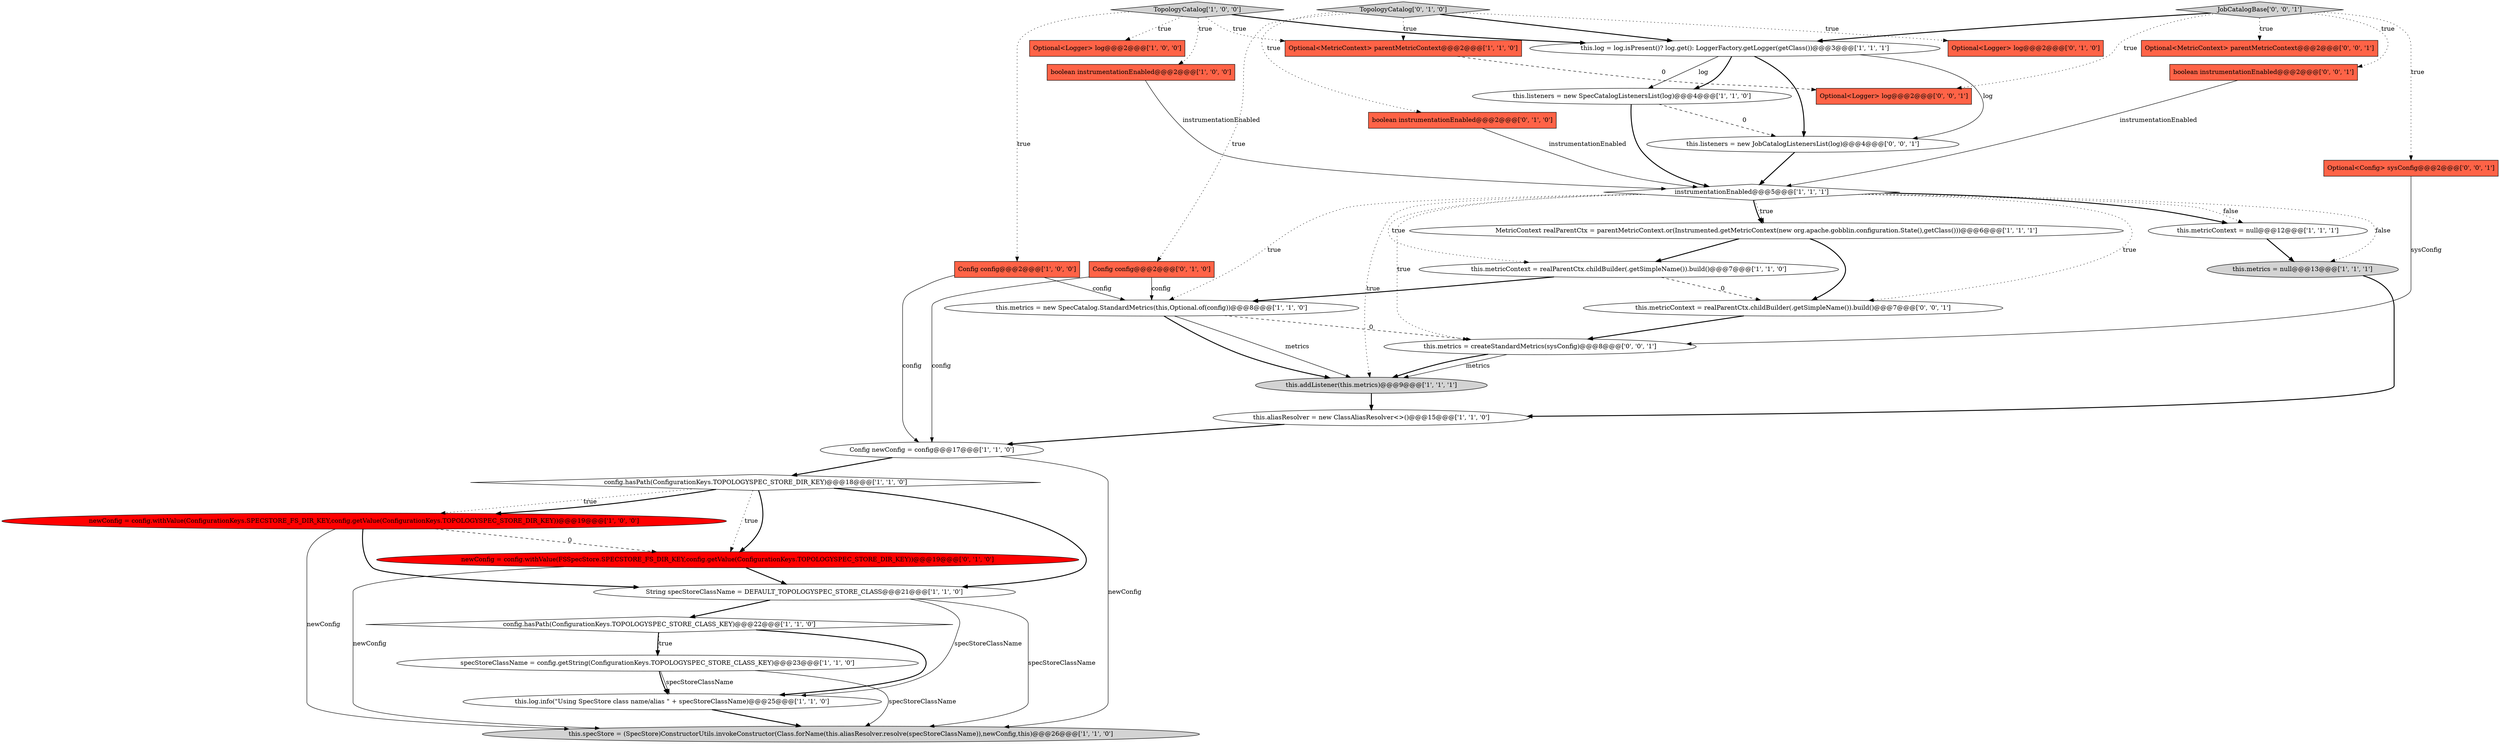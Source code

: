 digraph {
19 [style = filled, label = "this.metricContext = null@@@12@@@['1', '1', '1']", fillcolor = white, shape = ellipse image = "AAA0AAABBB1BBB"];
29 [style = filled, label = "this.metrics = createStandardMetrics(sysConfig)@@@8@@@['0', '0', '1']", fillcolor = white, shape = ellipse image = "AAA0AAABBB3BBB"];
23 [style = filled, label = "newConfig = config.withValue(FSSpecStore.SPECSTORE_FS_DIR_KEY,config.getValue(ConfigurationKeys.TOPOLOGYSPEC_STORE_DIR_KEY))@@@19@@@['0', '1', '0']", fillcolor = red, shape = ellipse image = "AAA1AAABBB2BBB"];
16 [style = filled, label = "this.log = log.isPresent()? log.get(): LoggerFactory.getLogger(getClass())@@@3@@@['1', '1', '1']", fillcolor = white, shape = ellipse image = "AAA0AAABBB1BBB"];
30 [style = filled, label = "Optional<MetricContext> parentMetricContext@@@2@@@['0', '0', '1']", fillcolor = tomato, shape = box image = "AAA0AAABBB3BBB"];
6 [style = filled, label = "Config config@@@2@@@['1', '0', '0']", fillcolor = tomato, shape = box image = "AAA0AAABBB1BBB"];
35 [style = filled, label = "this.metricContext = realParentCtx.childBuilder(.getSimpleName()).build()@@@7@@@['0', '0', '1']", fillcolor = white, shape = ellipse image = "AAA0AAABBB3BBB"];
21 [style = filled, label = "Optional<MetricContext> parentMetricContext@@@2@@@['1', '1', '0']", fillcolor = tomato, shape = box image = "AAA0AAABBB1BBB"];
34 [style = filled, label = "this.listeners = new JobCatalogListenersList(log)@@@4@@@['0', '0', '1']", fillcolor = white, shape = ellipse image = "AAA0AAABBB3BBB"];
5 [style = filled, label = "this.specStore = (SpecStore)ConstructorUtils.invokeConstructor(Class.forName(this.aliasResolver.resolve(specStoreClassName)),newConfig,this)@@@26@@@['1', '1', '0']", fillcolor = lightgray, shape = ellipse image = "AAA0AAABBB1BBB"];
28 [style = filled, label = "boolean instrumentationEnabled@@@2@@@['0', '0', '1']", fillcolor = tomato, shape = box image = "AAA0AAABBB3BBB"];
8 [style = filled, label = "config.hasPath(ConfigurationKeys.TOPOLOGYSPEC_STORE_CLASS_KEY)@@@22@@@['1', '1', '0']", fillcolor = white, shape = diamond image = "AAA0AAABBB1BBB"];
20 [style = filled, label = "Config newConfig = config@@@17@@@['1', '1', '0']", fillcolor = white, shape = ellipse image = "AAA0AAABBB1BBB"];
33 [style = filled, label = "JobCatalogBase['0', '0', '1']", fillcolor = lightgray, shape = diamond image = "AAA0AAABBB3BBB"];
25 [style = filled, label = "Optional<Logger> log@@@2@@@['0', '1', '0']", fillcolor = tomato, shape = box image = "AAA0AAABBB2BBB"];
1 [style = filled, label = "Optional<Logger> log@@@2@@@['1', '0', '0']", fillcolor = tomato, shape = box image = "AAA0AAABBB1BBB"];
3 [style = filled, label = "specStoreClassName = config.getString(ConfigurationKeys.TOPOLOGYSPEC_STORE_CLASS_KEY)@@@23@@@['1', '1', '0']", fillcolor = white, shape = ellipse image = "AAA0AAABBB1BBB"];
22 [style = filled, label = "this.metrics = new SpecCatalog.StandardMetrics(this,Optional.of(config))@@@8@@@['1', '1', '0']", fillcolor = white, shape = ellipse image = "AAA0AAABBB1BBB"];
7 [style = filled, label = "newConfig = config.withValue(ConfigurationKeys.SPECSTORE_FS_DIR_KEY,config.getValue(ConfigurationKeys.TOPOLOGYSPEC_STORE_DIR_KEY))@@@19@@@['1', '0', '0']", fillcolor = red, shape = ellipse image = "AAA1AAABBB1BBB"];
11 [style = filled, label = "config.hasPath(ConfigurationKeys.TOPOLOGYSPEC_STORE_DIR_KEY)@@@18@@@['1', '1', '0']", fillcolor = white, shape = diamond image = "AAA0AAABBB1BBB"];
14 [style = filled, label = "this.addListener(this.metrics)@@@9@@@['1', '1', '1']", fillcolor = lightgray, shape = ellipse image = "AAA0AAABBB1BBB"];
9 [style = filled, label = "instrumentationEnabled@@@5@@@['1', '1', '1']", fillcolor = white, shape = diamond image = "AAA0AAABBB1BBB"];
24 [style = filled, label = "boolean instrumentationEnabled@@@2@@@['0', '1', '0']", fillcolor = tomato, shape = box image = "AAA0AAABBB2BBB"];
13 [style = filled, label = "boolean instrumentationEnabled@@@2@@@['1', '0', '0']", fillcolor = tomato, shape = box image = "AAA0AAABBB1BBB"];
15 [style = filled, label = "String specStoreClassName = DEFAULT_TOPOLOGYSPEC_STORE_CLASS@@@21@@@['1', '1', '0']", fillcolor = white, shape = ellipse image = "AAA0AAABBB1BBB"];
32 [style = filled, label = "Optional<Logger> log@@@2@@@['0', '0', '1']", fillcolor = tomato, shape = box image = "AAA0AAABBB3BBB"];
26 [style = filled, label = "TopologyCatalog['0', '1', '0']", fillcolor = lightgray, shape = diamond image = "AAA0AAABBB2BBB"];
10 [style = filled, label = "this.aliasResolver = new ClassAliasResolver<>()@@@15@@@['1', '1', '0']", fillcolor = white, shape = ellipse image = "AAA0AAABBB1BBB"];
2 [style = filled, label = "MetricContext realParentCtx = parentMetricContext.or(Instrumented.getMetricContext(new org.apache.gobblin.configuration.State(),getClass()))@@@6@@@['1', '1', '1']", fillcolor = white, shape = ellipse image = "AAA0AAABBB1BBB"];
12 [style = filled, label = "this.log.info(\"Using SpecStore class name/alias \" + specStoreClassName)@@@25@@@['1', '1', '0']", fillcolor = white, shape = ellipse image = "AAA0AAABBB1BBB"];
27 [style = filled, label = "Config config@@@2@@@['0', '1', '0']", fillcolor = tomato, shape = box image = "AAA0AAABBB2BBB"];
4 [style = filled, label = "this.metricContext = realParentCtx.childBuilder(.getSimpleName()).build()@@@7@@@['1', '1', '0']", fillcolor = white, shape = ellipse image = "AAA0AAABBB1BBB"];
0 [style = filled, label = "this.listeners = new SpecCatalogListenersList(log)@@@4@@@['1', '1', '0']", fillcolor = white, shape = ellipse image = "AAA0AAABBB1BBB"];
18 [style = filled, label = "TopologyCatalog['1', '0', '0']", fillcolor = lightgray, shape = diamond image = "AAA0AAABBB1BBB"];
31 [style = filled, label = "Optional<Config> sysConfig@@@2@@@['0', '0', '1']", fillcolor = tomato, shape = box image = "AAA0AAABBB3BBB"];
17 [style = filled, label = "this.metrics = null@@@13@@@['1', '1', '1']", fillcolor = lightgray, shape = ellipse image = "AAA0AAABBB1BBB"];
2->35 [style = bold, label=""];
17->10 [style = bold, label=""];
11->7 [style = dotted, label="true"];
23->5 [style = solid, label="newConfig"];
16->0 [style = bold, label=""];
0->9 [style = bold, label=""];
10->20 [style = bold, label=""];
34->9 [style = bold, label=""];
35->29 [style = bold, label=""];
12->5 [style = bold, label=""];
28->9 [style = solid, label="instrumentationEnabled"];
33->16 [style = bold, label=""];
9->35 [style = dotted, label="true"];
9->29 [style = dotted, label="true"];
7->23 [style = dashed, label="0"];
9->2 [style = bold, label=""];
33->32 [style = dotted, label="true"];
26->25 [style = dotted, label="true"];
6->22 [style = solid, label="config"];
26->27 [style = dotted, label="true"];
18->1 [style = dotted, label="true"];
31->29 [style = solid, label="sysConfig"];
13->9 [style = solid, label="instrumentationEnabled"];
8->3 [style = bold, label=""];
23->15 [style = bold, label=""];
9->17 [style = dotted, label="false"];
18->21 [style = dotted, label="true"];
14->10 [style = bold, label=""];
16->34 [style = bold, label=""];
18->13 [style = dotted, label="true"];
11->23 [style = dotted, label="true"];
22->29 [style = dashed, label="0"];
15->5 [style = solid, label="specStoreClassName"];
19->17 [style = bold, label=""];
22->14 [style = solid, label="metrics"];
3->12 [style = bold, label=""];
27->20 [style = solid, label="config"];
3->12 [style = solid, label="specStoreClassName"];
2->4 [style = bold, label=""];
20->5 [style = solid, label="newConfig"];
16->0 [style = solid, label="log"];
3->5 [style = solid, label="specStoreClassName"];
29->14 [style = solid, label="metrics"];
9->14 [style = dotted, label="true"];
11->15 [style = bold, label=""];
8->3 [style = dotted, label="true"];
33->30 [style = dotted, label="true"];
21->32 [style = dashed, label="0"];
18->6 [style = dotted, label="true"];
26->16 [style = bold, label=""];
9->19 [style = dotted, label="false"];
16->34 [style = solid, label="log"];
26->21 [style = dotted, label="true"];
7->5 [style = solid, label="newConfig"];
9->2 [style = dotted, label="true"];
26->24 [style = dotted, label="true"];
29->14 [style = bold, label=""];
15->12 [style = solid, label="specStoreClassName"];
9->19 [style = bold, label=""];
9->4 [style = dotted, label="true"];
7->15 [style = bold, label=""];
27->22 [style = solid, label="config"];
33->28 [style = dotted, label="true"];
0->34 [style = dashed, label="0"];
22->14 [style = bold, label=""];
6->20 [style = solid, label="config"];
9->22 [style = dotted, label="true"];
11->23 [style = bold, label=""];
33->31 [style = dotted, label="true"];
4->22 [style = bold, label=""];
15->8 [style = bold, label=""];
8->12 [style = bold, label=""];
11->7 [style = bold, label=""];
24->9 [style = solid, label="instrumentationEnabled"];
4->35 [style = dashed, label="0"];
20->11 [style = bold, label=""];
18->16 [style = bold, label=""];
}
